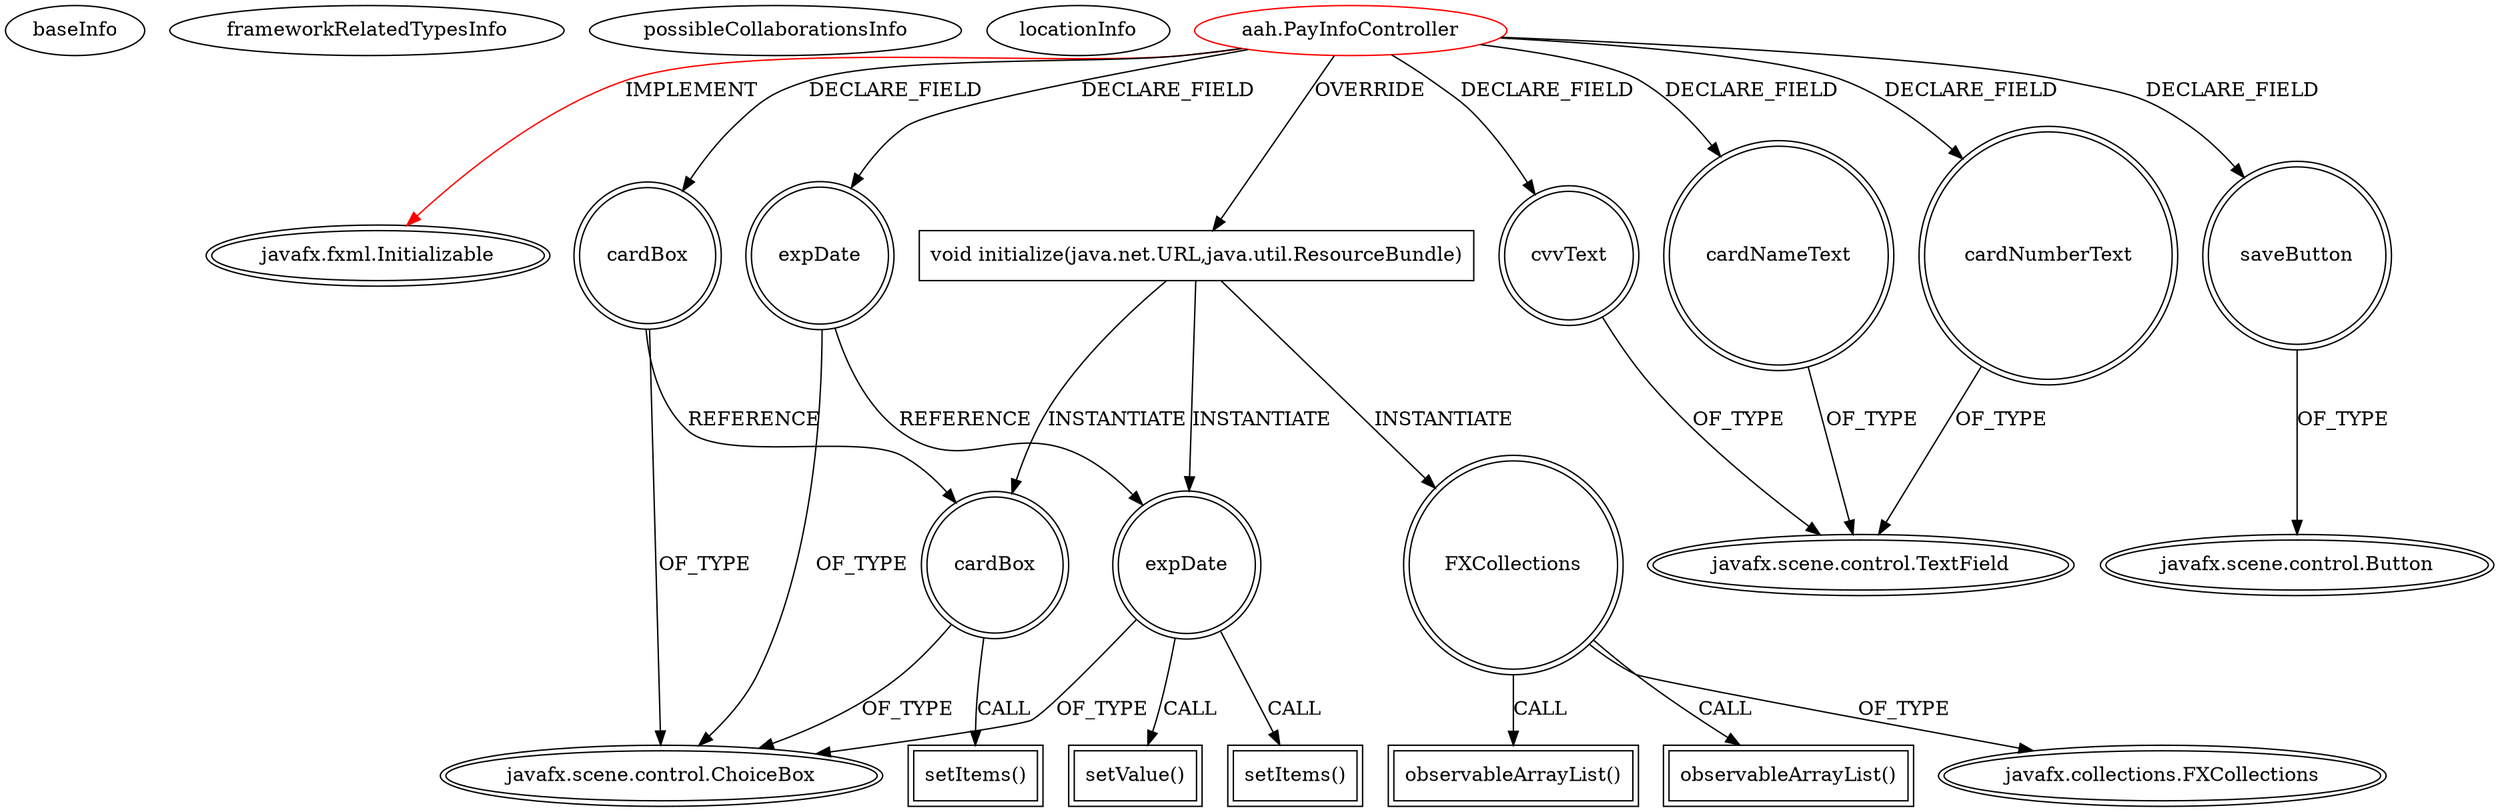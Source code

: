 digraph {
baseInfo[graphId=4718,category="extension_graph",isAnonymous=false,possibleRelation=false]
frameworkRelatedTypesInfo[0="javafx.fxml.Initializable"]
possibleCollaborationsInfo[]
locationInfo[projectName="warpcorebreach-AAH",filePath="/warpcorebreach-AAH/AAH-master/AAH/src/aah/PayInfoController.java",contextSignature="PayInfoController",graphId="4718"]
0[label="aah.PayInfoController",vertexType="ROOT_CLIENT_CLASS_DECLARATION",isFrameworkType=false,color=red]
1[label="javafx.fxml.Initializable",vertexType="FRAMEWORK_INTERFACE_TYPE",isFrameworkType=true,peripheries=2]
2[label="cardBox",vertexType="FIELD_DECLARATION",isFrameworkType=true,peripheries=2,shape=circle]
3[label="javafx.scene.control.ChoiceBox",vertexType="FRAMEWORK_CLASS_TYPE",isFrameworkType=true,peripheries=2]
4[label="cardNameText",vertexType="FIELD_DECLARATION",isFrameworkType=true,peripheries=2,shape=circle]
5[label="javafx.scene.control.TextField",vertexType="FRAMEWORK_CLASS_TYPE",isFrameworkType=true,peripheries=2]
6[label="cardNumberText",vertexType="FIELD_DECLARATION",isFrameworkType=true,peripheries=2,shape=circle]
8[label="cvvText",vertexType="FIELD_DECLARATION",isFrameworkType=true,peripheries=2,shape=circle]
10[label="expDate",vertexType="FIELD_DECLARATION",isFrameworkType=true,peripheries=2,shape=circle]
12[label="saveButton",vertexType="FIELD_DECLARATION",isFrameworkType=true,peripheries=2,shape=circle]
13[label="javafx.scene.control.Button",vertexType="FRAMEWORK_CLASS_TYPE",isFrameworkType=true,peripheries=2]
14[label="void initialize(java.net.URL,java.util.ResourceBundle)",vertexType="OVERRIDING_METHOD_DECLARATION",isFrameworkType=false,shape=box]
15[label="expDate",vertexType="VARIABLE_EXPRESION",isFrameworkType=true,peripheries=2,shape=circle]
16[label="setValue()",vertexType="INSIDE_CALL",isFrameworkType=true,peripheries=2,shape=box]
19[label="setItems()",vertexType="INSIDE_CALL",isFrameworkType=true,peripheries=2,shape=box]
20[label="FXCollections",vertexType="VARIABLE_EXPRESION",isFrameworkType=true,peripheries=2,shape=circle]
22[label="javafx.collections.FXCollections",vertexType="FRAMEWORK_CLASS_TYPE",isFrameworkType=true,peripheries=2]
21[label="observableArrayList()",vertexType="INSIDE_CALL",isFrameworkType=true,peripheries=2,shape=box]
23[label="cardBox",vertexType="VARIABLE_EXPRESION",isFrameworkType=true,peripheries=2,shape=circle]
24[label="setItems()",vertexType="INSIDE_CALL",isFrameworkType=true,peripheries=2,shape=box]
27[label="observableArrayList()",vertexType="INSIDE_CALL",isFrameworkType=true,peripheries=2,shape=box]
0->1[label="IMPLEMENT",color=red]
0->2[label="DECLARE_FIELD"]
2->3[label="OF_TYPE"]
0->4[label="DECLARE_FIELD"]
4->5[label="OF_TYPE"]
0->6[label="DECLARE_FIELD"]
6->5[label="OF_TYPE"]
0->8[label="DECLARE_FIELD"]
8->5[label="OF_TYPE"]
0->10[label="DECLARE_FIELD"]
10->3[label="OF_TYPE"]
0->12[label="DECLARE_FIELD"]
12->13[label="OF_TYPE"]
0->14[label="OVERRIDE"]
14->15[label="INSTANTIATE"]
10->15[label="REFERENCE"]
15->3[label="OF_TYPE"]
15->16[label="CALL"]
15->19[label="CALL"]
14->20[label="INSTANTIATE"]
20->22[label="OF_TYPE"]
20->21[label="CALL"]
14->23[label="INSTANTIATE"]
2->23[label="REFERENCE"]
23->3[label="OF_TYPE"]
23->24[label="CALL"]
20->27[label="CALL"]
}
